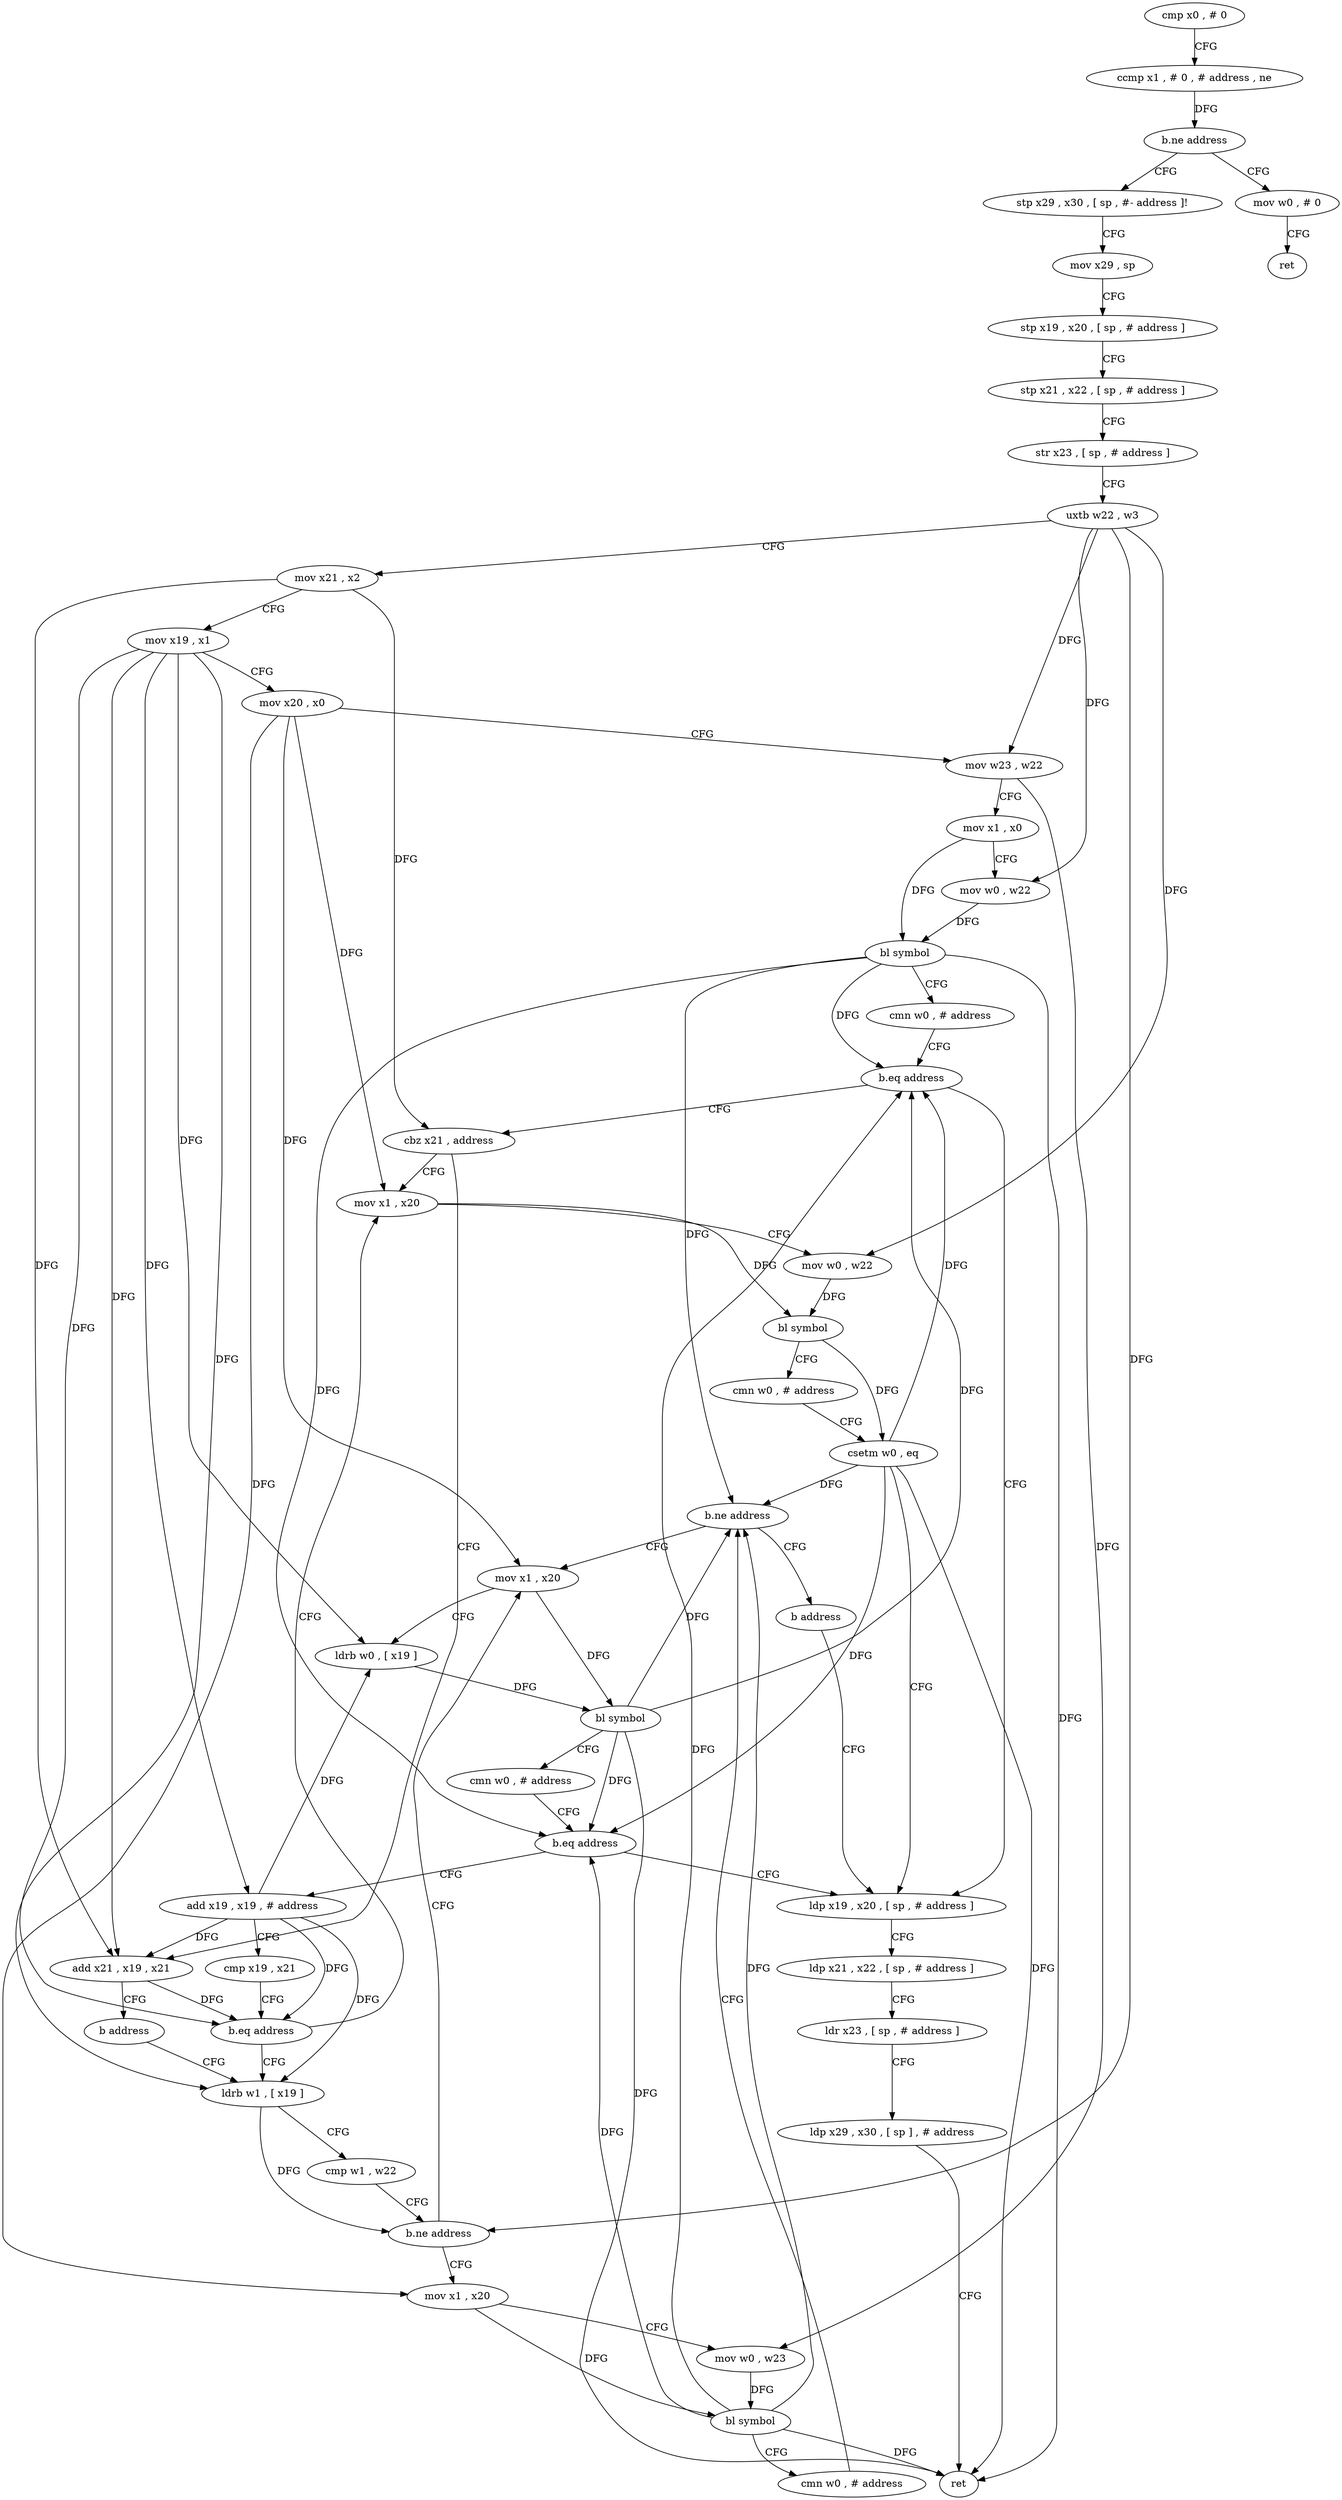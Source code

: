digraph "func" {
"4290272" [label = "cmp x0 , # 0" ]
"4290276" [label = "ccmp x1 , # 0 , # address , ne" ]
"4290280" [label = "b.ne address" ]
"4290292" [label = "stp x29 , x30 , [ sp , #- address ]!" ]
"4290284" [label = "mov w0 , # 0" ]
"4290296" [label = "mov x29 , sp" ]
"4290300" [label = "stp x19 , x20 , [ sp , # address ]" ]
"4290304" [label = "stp x21 , x22 , [ sp , # address ]" ]
"4290308" [label = "str x23 , [ sp , # address ]" ]
"4290312" [label = "uxtb w22 , w3" ]
"4290316" [label = "mov x21 , x2" ]
"4290320" [label = "mov x19 , x1" ]
"4290324" [label = "mov x20 , x0" ]
"4290328" [label = "mov w23 , w22" ]
"4290332" [label = "mov x1 , x0" ]
"4290336" [label = "mov w0 , w22" ]
"4290340" [label = "bl symbol" ]
"4290344" [label = "cmn w0 , # address" ]
"4290348" [label = "b.eq address" ]
"4290452" [label = "ldp x19 , x20 , [ sp , # address ]" ]
"4290352" [label = "cbz x21 , address" ]
"4290288" [label = "ret" ]
"4290456" [label = "ldp x21 , x22 , [ sp , # address ]" ]
"4290460" [label = "ldr x23 , [ sp , # address ]" ]
"4290464" [label = "ldp x29 , x30 , [ sp ] , # address" ]
"4290468" [label = "ret" ]
"4290432" [label = "mov x1 , x20" ]
"4290356" [label = "add x21 , x19 , x21" ]
"4290436" [label = "mov w0 , w22" ]
"4290440" [label = "bl symbol" ]
"4290444" [label = "cmn w0 , # address" ]
"4290448" [label = "csetm w0 , eq" ]
"4290360" [label = "b address" ]
"4290396" [label = "ldrb w1 , [ x19 ]" ]
"4290400" [label = "cmp w1 , w22" ]
"4290404" [label = "b.ne address" ]
"4290364" [label = "mov x1 , x20" ]
"4290408" [label = "mov x1 , x20" ]
"4290368" [label = "ldrb w0 , [ x19 ]" ]
"4290372" [label = "bl symbol" ]
"4290376" [label = "cmn w0 , # address" ]
"4290380" [label = "b.eq address" ]
"4290384" [label = "add x19 , x19 , # address" ]
"4290412" [label = "mov w0 , w23" ]
"4290416" [label = "bl symbol" ]
"4290420" [label = "cmn w0 , # address" ]
"4290424" [label = "b.ne address" ]
"4290428" [label = "b address" ]
"4290388" [label = "cmp x19 , x21" ]
"4290392" [label = "b.eq address" ]
"4290272" -> "4290276" [ label = "CFG" ]
"4290276" -> "4290280" [ label = "DFG" ]
"4290280" -> "4290292" [ label = "CFG" ]
"4290280" -> "4290284" [ label = "CFG" ]
"4290292" -> "4290296" [ label = "CFG" ]
"4290284" -> "4290288" [ label = "CFG" ]
"4290296" -> "4290300" [ label = "CFG" ]
"4290300" -> "4290304" [ label = "CFG" ]
"4290304" -> "4290308" [ label = "CFG" ]
"4290308" -> "4290312" [ label = "CFG" ]
"4290312" -> "4290316" [ label = "CFG" ]
"4290312" -> "4290328" [ label = "DFG" ]
"4290312" -> "4290336" [ label = "DFG" ]
"4290312" -> "4290436" [ label = "DFG" ]
"4290312" -> "4290404" [ label = "DFG" ]
"4290316" -> "4290320" [ label = "CFG" ]
"4290316" -> "4290352" [ label = "DFG" ]
"4290316" -> "4290356" [ label = "DFG" ]
"4290320" -> "4290324" [ label = "CFG" ]
"4290320" -> "4290356" [ label = "DFG" ]
"4290320" -> "4290396" [ label = "DFG" ]
"4290320" -> "4290368" [ label = "DFG" ]
"4290320" -> "4290384" [ label = "DFG" ]
"4290320" -> "4290392" [ label = "DFG" ]
"4290324" -> "4290328" [ label = "CFG" ]
"4290324" -> "4290432" [ label = "DFG" ]
"4290324" -> "4290364" [ label = "DFG" ]
"4290324" -> "4290408" [ label = "DFG" ]
"4290328" -> "4290332" [ label = "CFG" ]
"4290328" -> "4290412" [ label = "DFG" ]
"4290332" -> "4290336" [ label = "CFG" ]
"4290332" -> "4290340" [ label = "DFG" ]
"4290336" -> "4290340" [ label = "DFG" ]
"4290340" -> "4290344" [ label = "CFG" ]
"4290340" -> "4290348" [ label = "DFG" ]
"4290340" -> "4290468" [ label = "DFG" ]
"4290340" -> "4290380" [ label = "DFG" ]
"4290340" -> "4290424" [ label = "DFG" ]
"4290344" -> "4290348" [ label = "CFG" ]
"4290348" -> "4290452" [ label = "CFG" ]
"4290348" -> "4290352" [ label = "CFG" ]
"4290452" -> "4290456" [ label = "CFG" ]
"4290352" -> "4290432" [ label = "CFG" ]
"4290352" -> "4290356" [ label = "CFG" ]
"4290456" -> "4290460" [ label = "CFG" ]
"4290460" -> "4290464" [ label = "CFG" ]
"4290464" -> "4290468" [ label = "CFG" ]
"4290432" -> "4290436" [ label = "CFG" ]
"4290432" -> "4290440" [ label = "DFG" ]
"4290356" -> "4290360" [ label = "CFG" ]
"4290356" -> "4290392" [ label = "DFG" ]
"4290436" -> "4290440" [ label = "DFG" ]
"4290440" -> "4290444" [ label = "CFG" ]
"4290440" -> "4290448" [ label = "DFG" ]
"4290444" -> "4290448" [ label = "CFG" ]
"4290448" -> "4290452" [ label = "CFG" ]
"4290448" -> "4290348" [ label = "DFG" ]
"4290448" -> "4290468" [ label = "DFG" ]
"4290448" -> "4290380" [ label = "DFG" ]
"4290448" -> "4290424" [ label = "DFG" ]
"4290360" -> "4290396" [ label = "CFG" ]
"4290396" -> "4290400" [ label = "CFG" ]
"4290396" -> "4290404" [ label = "DFG" ]
"4290400" -> "4290404" [ label = "CFG" ]
"4290404" -> "4290364" [ label = "CFG" ]
"4290404" -> "4290408" [ label = "CFG" ]
"4290364" -> "4290368" [ label = "CFG" ]
"4290364" -> "4290372" [ label = "DFG" ]
"4290408" -> "4290412" [ label = "CFG" ]
"4290408" -> "4290416" [ label = "DFG" ]
"4290368" -> "4290372" [ label = "DFG" ]
"4290372" -> "4290376" [ label = "CFG" ]
"4290372" -> "4290348" [ label = "DFG" ]
"4290372" -> "4290468" [ label = "DFG" ]
"4290372" -> "4290380" [ label = "DFG" ]
"4290372" -> "4290424" [ label = "DFG" ]
"4290376" -> "4290380" [ label = "CFG" ]
"4290380" -> "4290452" [ label = "CFG" ]
"4290380" -> "4290384" [ label = "CFG" ]
"4290384" -> "4290388" [ label = "CFG" ]
"4290384" -> "4290396" [ label = "DFG" ]
"4290384" -> "4290368" [ label = "DFG" ]
"4290384" -> "4290356" [ label = "DFG" ]
"4290384" -> "4290392" [ label = "DFG" ]
"4290412" -> "4290416" [ label = "DFG" ]
"4290416" -> "4290420" [ label = "CFG" ]
"4290416" -> "4290348" [ label = "DFG" ]
"4290416" -> "4290380" [ label = "DFG" ]
"4290416" -> "4290468" [ label = "DFG" ]
"4290416" -> "4290424" [ label = "DFG" ]
"4290420" -> "4290424" [ label = "CFG" ]
"4290424" -> "4290364" [ label = "CFG" ]
"4290424" -> "4290428" [ label = "CFG" ]
"4290428" -> "4290452" [ label = "CFG" ]
"4290388" -> "4290392" [ label = "CFG" ]
"4290392" -> "4290432" [ label = "CFG" ]
"4290392" -> "4290396" [ label = "CFG" ]
}
